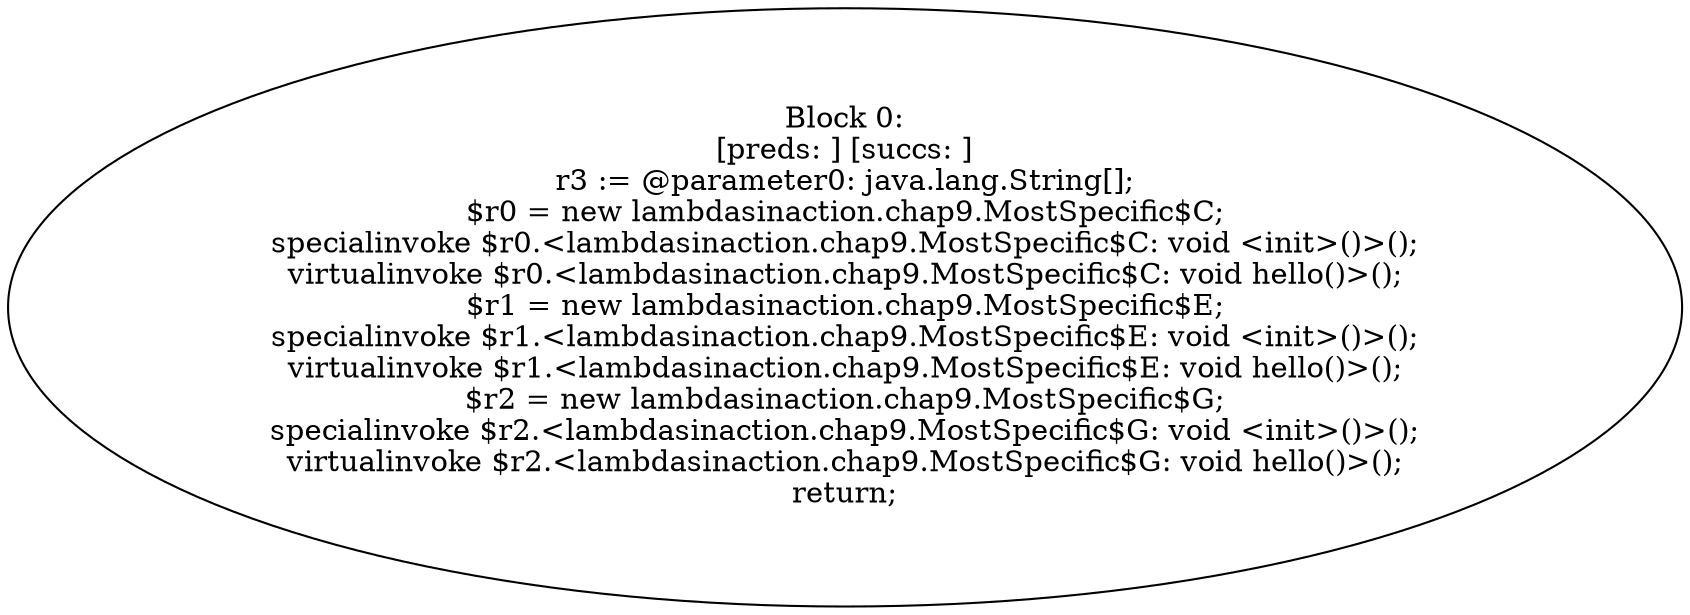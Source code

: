 digraph "unitGraph" {
    "Block 0:
[preds: ] [succs: ]
r3 := @parameter0: java.lang.String[];
$r0 = new lambdasinaction.chap9.MostSpecific$C;
specialinvoke $r0.<lambdasinaction.chap9.MostSpecific$C: void <init>()>();
virtualinvoke $r0.<lambdasinaction.chap9.MostSpecific$C: void hello()>();
$r1 = new lambdasinaction.chap9.MostSpecific$E;
specialinvoke $r1.<lambdasinaction.chap9.MostSpecific$E: void <init>()>();
virtualinvoke $r1.<lambdasinaction.chap9.MostSpecific$E: void hello()>();
$r2 = new lambdasinaction.chap9.MostSpecific$G;
specialinvoke $r2.<lambdasinaction.chap9.MostSpecific$G: void <init>()>();
virtualinvoke $r2.<lambdasinaction.chap9.MostSpecific$G: void hello()>();
return;
"
}
